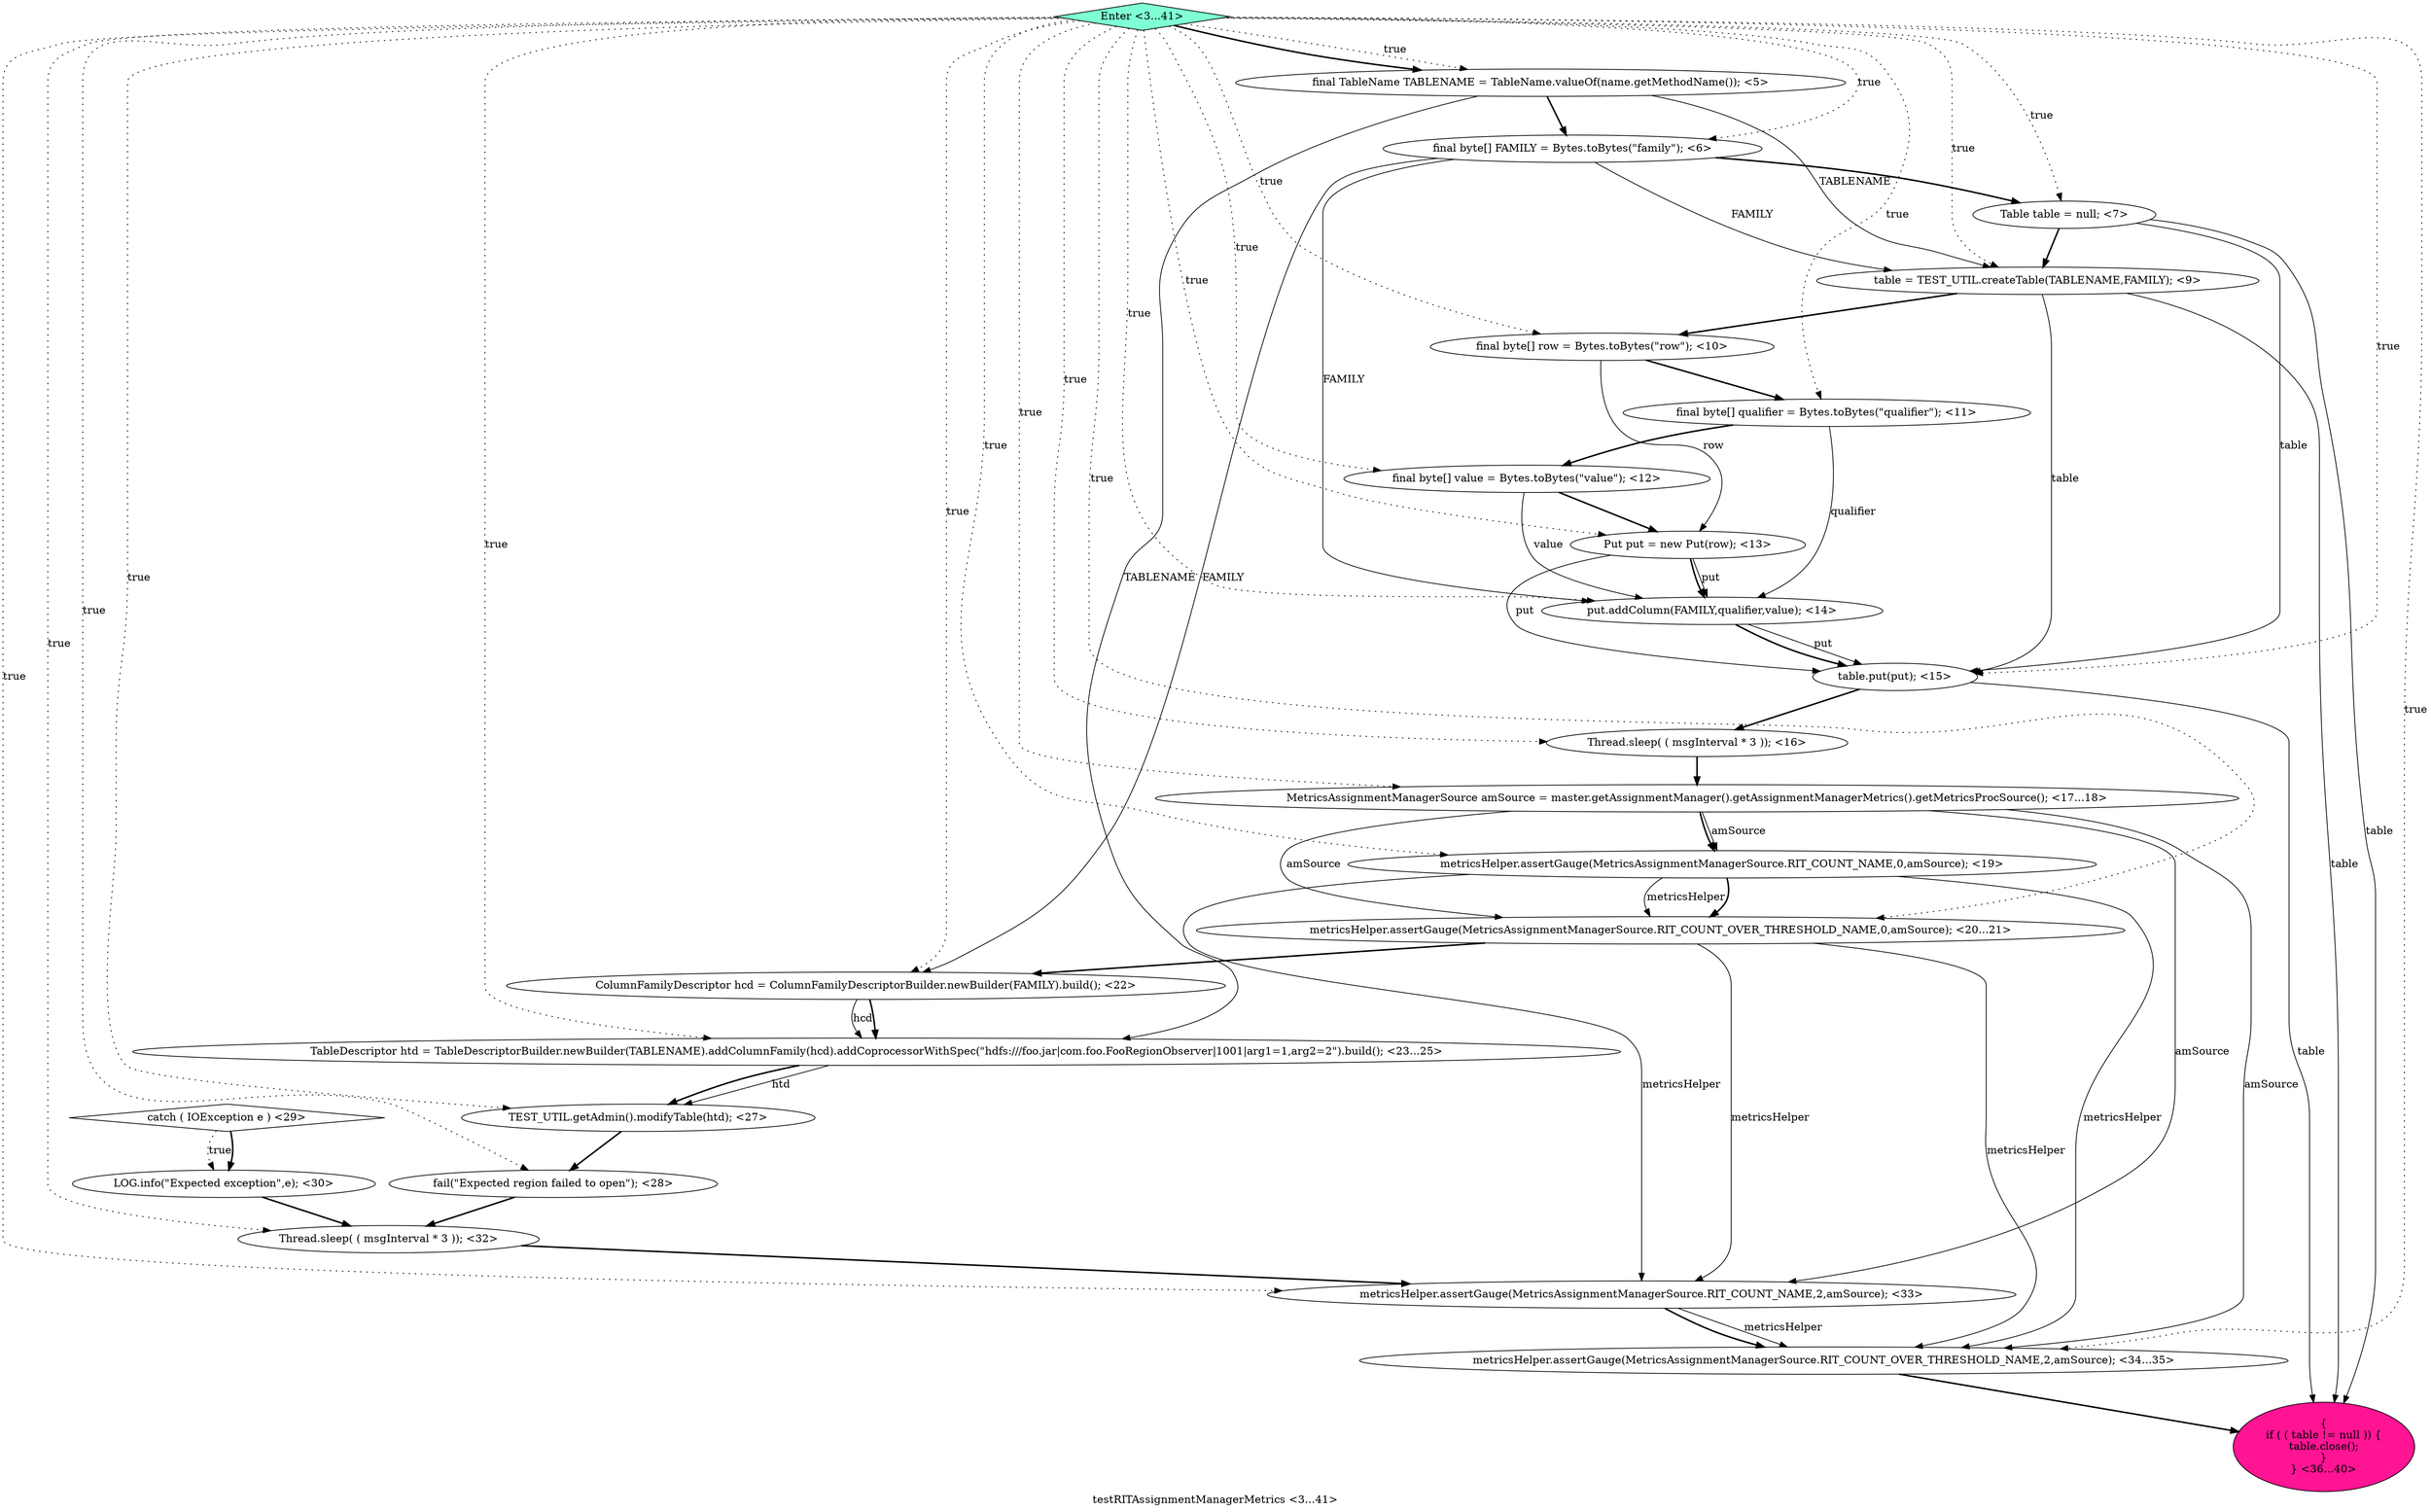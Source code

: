 digraph PDG {
label = "testRITAssignmentManagerMetrics <3...41>";
0.8 [style = filled, label = "put.addColumn(FAMILY,qualifier,value); <14>", fillcolor = white, shape = ellipse];
0.3 [style = filled, label = "table = TEST_UTIL.createTable(TABLENAME,FAMILY); <9>", fillcolor = white, shape = ellipse];
0.11 [style = filled, label = "MetricsAssignmentManagerSource amSource = master.getAssignmentManager().getAssignmentManagerMetrics().getMetricsProcSource(); <17...18>", fillcolor = white, shape = ellipse];
0.19 [style = filled, label = "LOG.info(\"Expected exception\",e); <30>", fillcolor = white, shape = ellipse];
0.0 [style = filled, label = "final TableName TABLENAME = TableName.valueOf(name.getMethodName()); <5>", fillcolor = white, shape = ellipse];
0.22 [style = filled, label = "metricsHelper.assertGauge(MetricsAssignmentManagerSource.RIT_COUNT_OVER_THRESHOLD_NAME,2,amSource); <34...35>", fillcolor = white, shape = ellipse];
0.5 [style = filled, label = "final byte[] qualifier = Bytes.toBytes(\"qualifier\"); <11>", fillcolor = white, shape = ellipse];
0.13 [style = filled, label = "metricsHelper.assertGauge(MetricsAssignmentManagerSource.RIT_COUNT_OVER_THRESHOLD_NAME,0,amSource); <20...21>", fillcolor = white, shape = ellipse];
0.23 [style = filled, label = "{
if ( ( table != null )) {
table.close();
}
} <36...40>", fillcolor = deeppink, shape = ellipse];
0.16 [style = filled, label = "TEST_UTIL.getAdmin().modifyTable(htd); <27>", fillcolor = white, shape = ellipse];
0.20 [style = filled, label = "Thread.sleep( ( msgInterval * 3 )); <32>", fillcolor = white, shape = ellipse];
0.21 [style = filled, label = "metricsHelper.assertGauge(MetricsAssignmentManagerSource.RIT_COUNT_NAME,2,amSource); <33>", fillcolor = white, shape = ellipse];
0.7 [style = filled, label = "Put put = new Put(row); <13>", fillcolor = white, shape = ellipse];
0.24 [style = filled, label = "Enter <3...41>", fillcolor = aquamarine, shape = diamond];
0.10 [style = filled, label = "Thread.sleep( ( msgInterval * 3 )); <16>", fillcolor = white, shape = ellipse];
0.14 [style = filled, label = "ColumnFamilyDescriptor hcd = ColumnFamilyDescriptorBuilder.newBuilder(FAMILY).build(); <22>", fillcolor = white, shape = ellipse];
0.1 [style = filled, label = "final byte[] FAMILY = Bytes.toBytes(\"family\"); <6>", fillcolor = white, shape = ellipse];
0.15 [style = filled, label = "TableDescriptor htd = TableDescriptorBuilder.newBuilder(TABLENAME).addColumnFamily(hcd).addCoprocessorWithSpec(\"hdfs:///foo.jar|com.foo.FooRegionObserver|1001|arg1=1,arg2=2\").build(); <23...25>", fillcolor = white, shape = ellipse];
0.4 [style = filled, label = "final byte[] row = Bytes.toBytes(\"row\"); <10>", fillcolor = white, shape = ellipse];
0.17 [style = filled, label = "fail(\"Expected region failed to open\"); <28>", fillcolor = white, shape = ellipse];
0.6 [style = filled, label = "final byte[] value = Bytes.toBytes(\"value\"); <12>", fillcolor = white, shape = ellipse];
0.18 [style = filled, label = "catch ( IOException e ) <29>", fillcolor = white, shape = diamond];
0.9 [style = filled, label = "table.put(put); <15>", fillcolor = white, shape = ellipse];
0.12 [style = filled, label = "metricsHelper.assertGauge(MetricsAssignmentManagerSource.RIT_COUNT_NAME,0,amSource); <19>", fillcolor = white, shape = ellipse];
0.2 [style = filled, label = "Table table = null; <7>", fillcolor = white, shape = ellipse];
0.0 -> 0.1 [style = bold, label=""];
0.0 -> 0.3 [style = solid, label="TABLENAME"];
0.0 -> 0.15 [style = solid, label="TABLENAME"];
0.1 -> 0.2 [style = bold, label=""];
0.1 -> 0.3 [style = solid, label="FAMILY"];
0.1 -> 0.8 [style = solid, label="FAMILY"];
0.1 -> 0.14 [style = solid, label="FAMILY"];
0.2 -> 0.3 [style = bold, label=""];
0.2 -> 0.9 [style = solid, label="table"];
0.2 -> 0.23 [style = solid, label="table"];
0.3 -> 0.4 [style = bold, label=""];
0.3 -> 0.9 [style = solid, label="table"];
0.3 -> 0.23 [style = solid, label="table"];
0.4 -> 0.5 [style = bold, label=""];
0.4 -> 0.7 [style = solid, label="row"];
0.5 -> 0.6 [style = bold, label=""];
0.5 -> 0.8 [style = solid, label="qualifier"];
0.6 -> 0.7 [style = bold, label=""];
0.6 -> 0.8 [style = solid, label="value"];
0.7 -> 0.8 [style = solid, label="put"];
0.7 -> 0.8 [style = bold, label=""];
0.7 -> 0.9 [style = solid, label="put"];
0.8 -> 0.9 [style = solid, label="put"];
0.8 -> 0.9 [style = bold, label=""];
0.9 -> 0.10 [style = bold, label=""];
0.9 -> 0.23 [style = solid, label="table"];
0.10 -> 0.11 [style = bold, label=""];
0.11 -> 0.12 [style = solid, label="amSource"];
0.11 -> 0.12 [style = bold, label=""];
0.11 -> 0.13 [style = solid, label="amSource"];
0.11 -> 0.21 [style = solid, label="amSource"];
0.11 -> 0.22 [style = solid, label="amSource"];
0.12 -> 0.13 [style = solid, label="metricsHelper"];
0.12 -> 0.13 [style = bold, label=""];
0.12 -> 0.21 [style = solid, label="metricsHelper"];
0.12 -> 0.22 [style = solid, label="metricsHelper"];
0.13 -> 0.14 [style = bold, label=""];
0.13 -> 0.21 [style = solid, label="metricsHelper"];
0.13 -> 0.22 [style = solid, label="metricsHelper"];
0.14 -> 0.15 [style = solid, label="hcd"];
0.14 -> 0.15 [style = bold, label=""];
0.15 -> 0.16 [style = solid, label="htd"];
0.15 -> 0.16 [style = bold, label=""];
0.16 -> 0.17 [style = bold, label=""];
0.17 -> 0.20 [style = bold, label=""];
0.18 -> 0.19 [style = dotted, label="true"];
0.18 -> 0.19 [style = bold, label=""];
0.19 -> 0.20 [style = bold, label=""];
0.20 -> 0.21 [style = bold, label=""];
0.21 -> 0.22 [style = solid, label="metricsHelper"];
0.21 -> 0.22 [style = bold, label=""];
0.22 -> 0.23 [style = bold, label=""];
0.24 -> 0.0 [style = dotted, label="true"];
0.24 -> 0.0 [style = bold, label=""];
0.24 -> 0.1 [style = dotted, label="true"];
0.24 -> 0.2 [style = dotted, label="true"];
0.24 -> 0.3 [style = dotted, label="true"];
0.24 -> 0.4 [style = dotted, label="true"];
0.24 -> 0.5 [style = dotted, label="true"];
0.24 -> 0.6 [style = dotted, label="true"];
0.24 -> 0.7 [style = dotted, label="true"];
0.24 -> 0.8 [style = dotted, label="true"];
0.24 -> 0.9 [style = dotted, label="true"];
0.24 -> 0.10 [style = dotted, label="true"];
0.24 -> 0.11 [style = dotted, label="true"];
0.24 -> 0.12 [style = dotted, label="true"];
0.24 -> 0.13 [style = dotted, label="true"];
0.24 -> 0.14 [style = dotted, label="true"];
0.24 -> 0.15 [style = dotted, label="true"];
0.24 -> 0.16 [style = dotted, label="true"];
0.24 -> 0.17 [style = dotted, label="true"];
0.24 -> 0.20 [style = dotted, label="true"];
0.24 -> 0.21 [style = dotted, label="true"];
0.24 -> 0.22 [style = dotted, label="true"];
}
